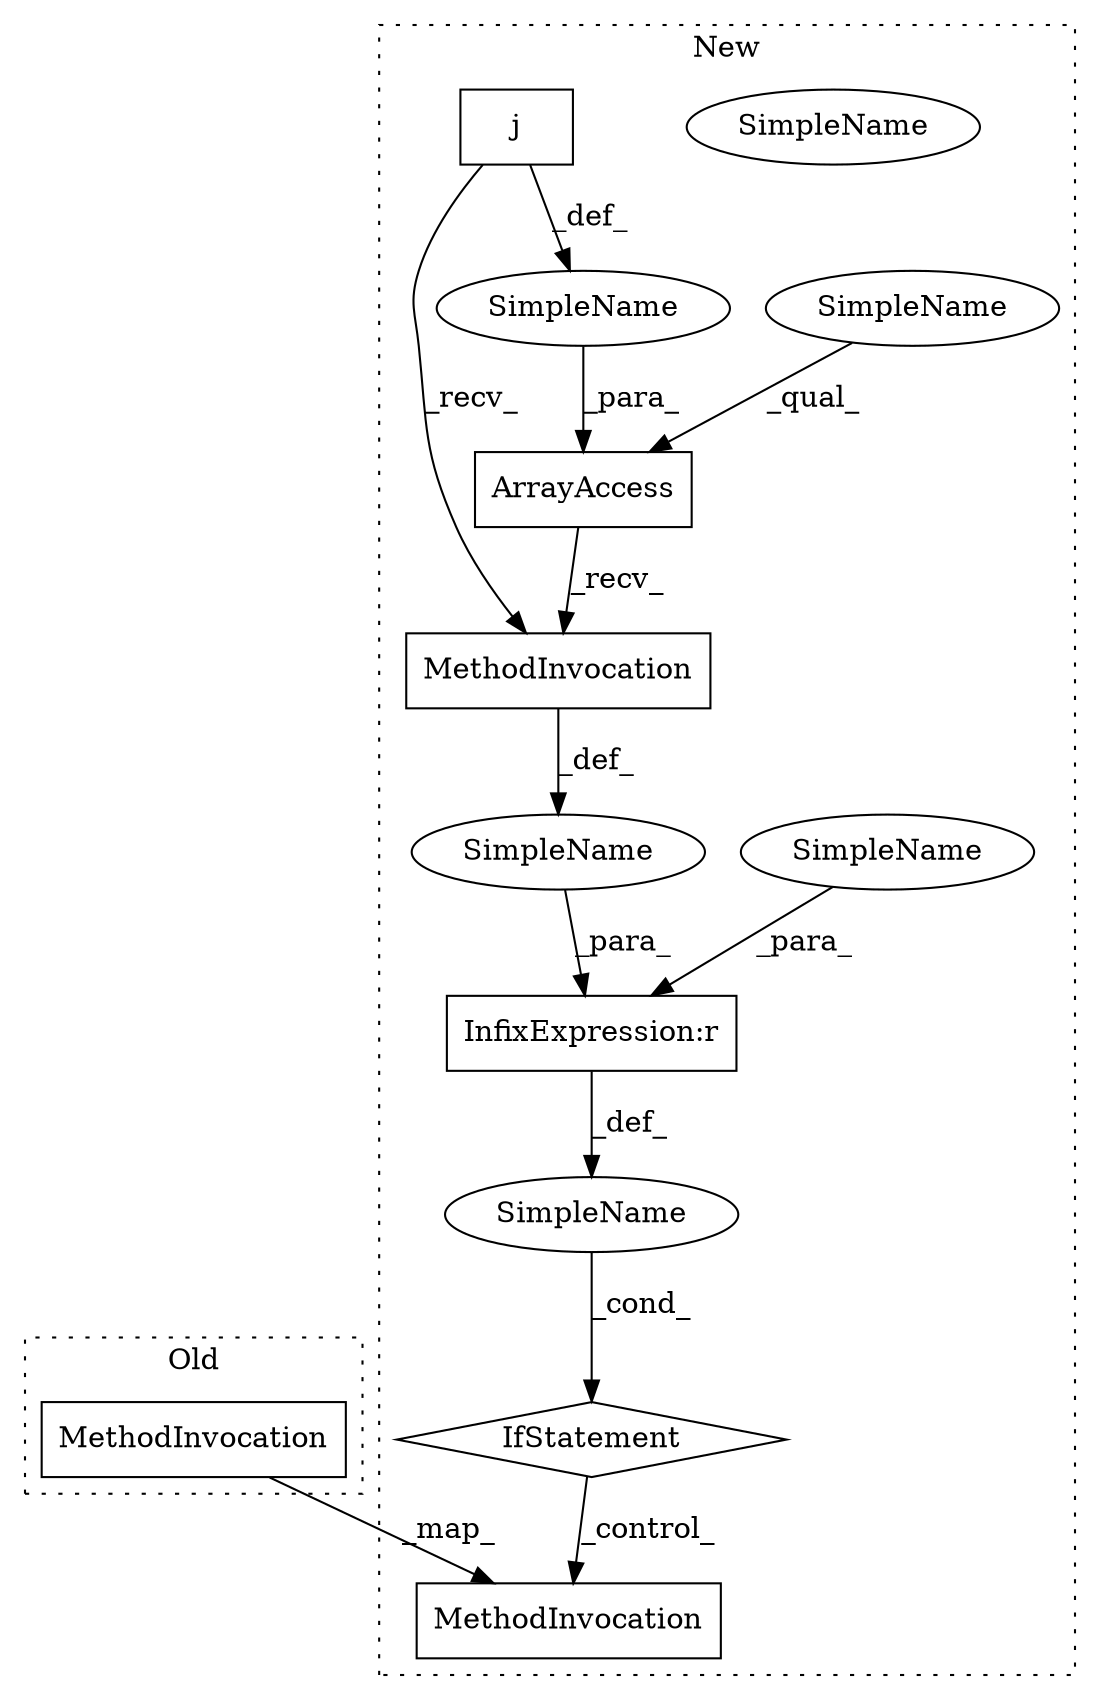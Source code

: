 digraph G {
subgraph cluster0 {
5 [label="MethodInvocation" a="32" s="3205" l="8" shape="box"];
label = "Old";
style="dotted";
}
subgraph cluster1 {
1 [label="ArrayAccess" a="2" s="3239,3266" l="12,2" shape="box"];
2 [label="IfStatement" a="25" s="3191,3290" l="4,2" shape="diamond"];
3 [label="MethodInvocation" a="32" s="3269" l="12" shape="box"];
4 [label="MethodInvocation" a="32" s="3336" l="8" shape="box"];
6 [label="SimpleName" a="42" s="" l="" shape="ellipse"];
7 [label="SimpleName" a="42" s="" l="" shape="ellipse"];
8 [label="SimpleName" a="42" s="3285" l="4" shape="ellipse"];
9 [label="SimpleName" a="42" s="" l="" shape="ellipse"];
10 [label="SimpleName" a="42" s="3239" l="2" shape="ellipse"];
11 [label="SimpleName" a="42" s="3285" l="4" shape="ellipse"];
12 [label="j" a="106" s="3251" l="15" shape="box"];
13 [label="InfixExpression:r" a="27" s="3281" l="4" shape="box"];
label = "New";
style="dotted";
}
1 -> 3 [label="_recv_"];
2 -> 4 [label="_control_"];
3 -> 7 [label="_def_"];
5 -> 4 [label="_map_"];
6 -> 2 [label="_cond_"];
7 -> 13 [label="_para_"];
8 -> 13 [label="_para_"];
9 -> 1 [label="_para_"];
10 -> 1 [label="_qual_"];
12 -> 3 [label="_recv_"];
12 -> 9 [label="_def_"];
13 -> 6 [label="_def_"];
}